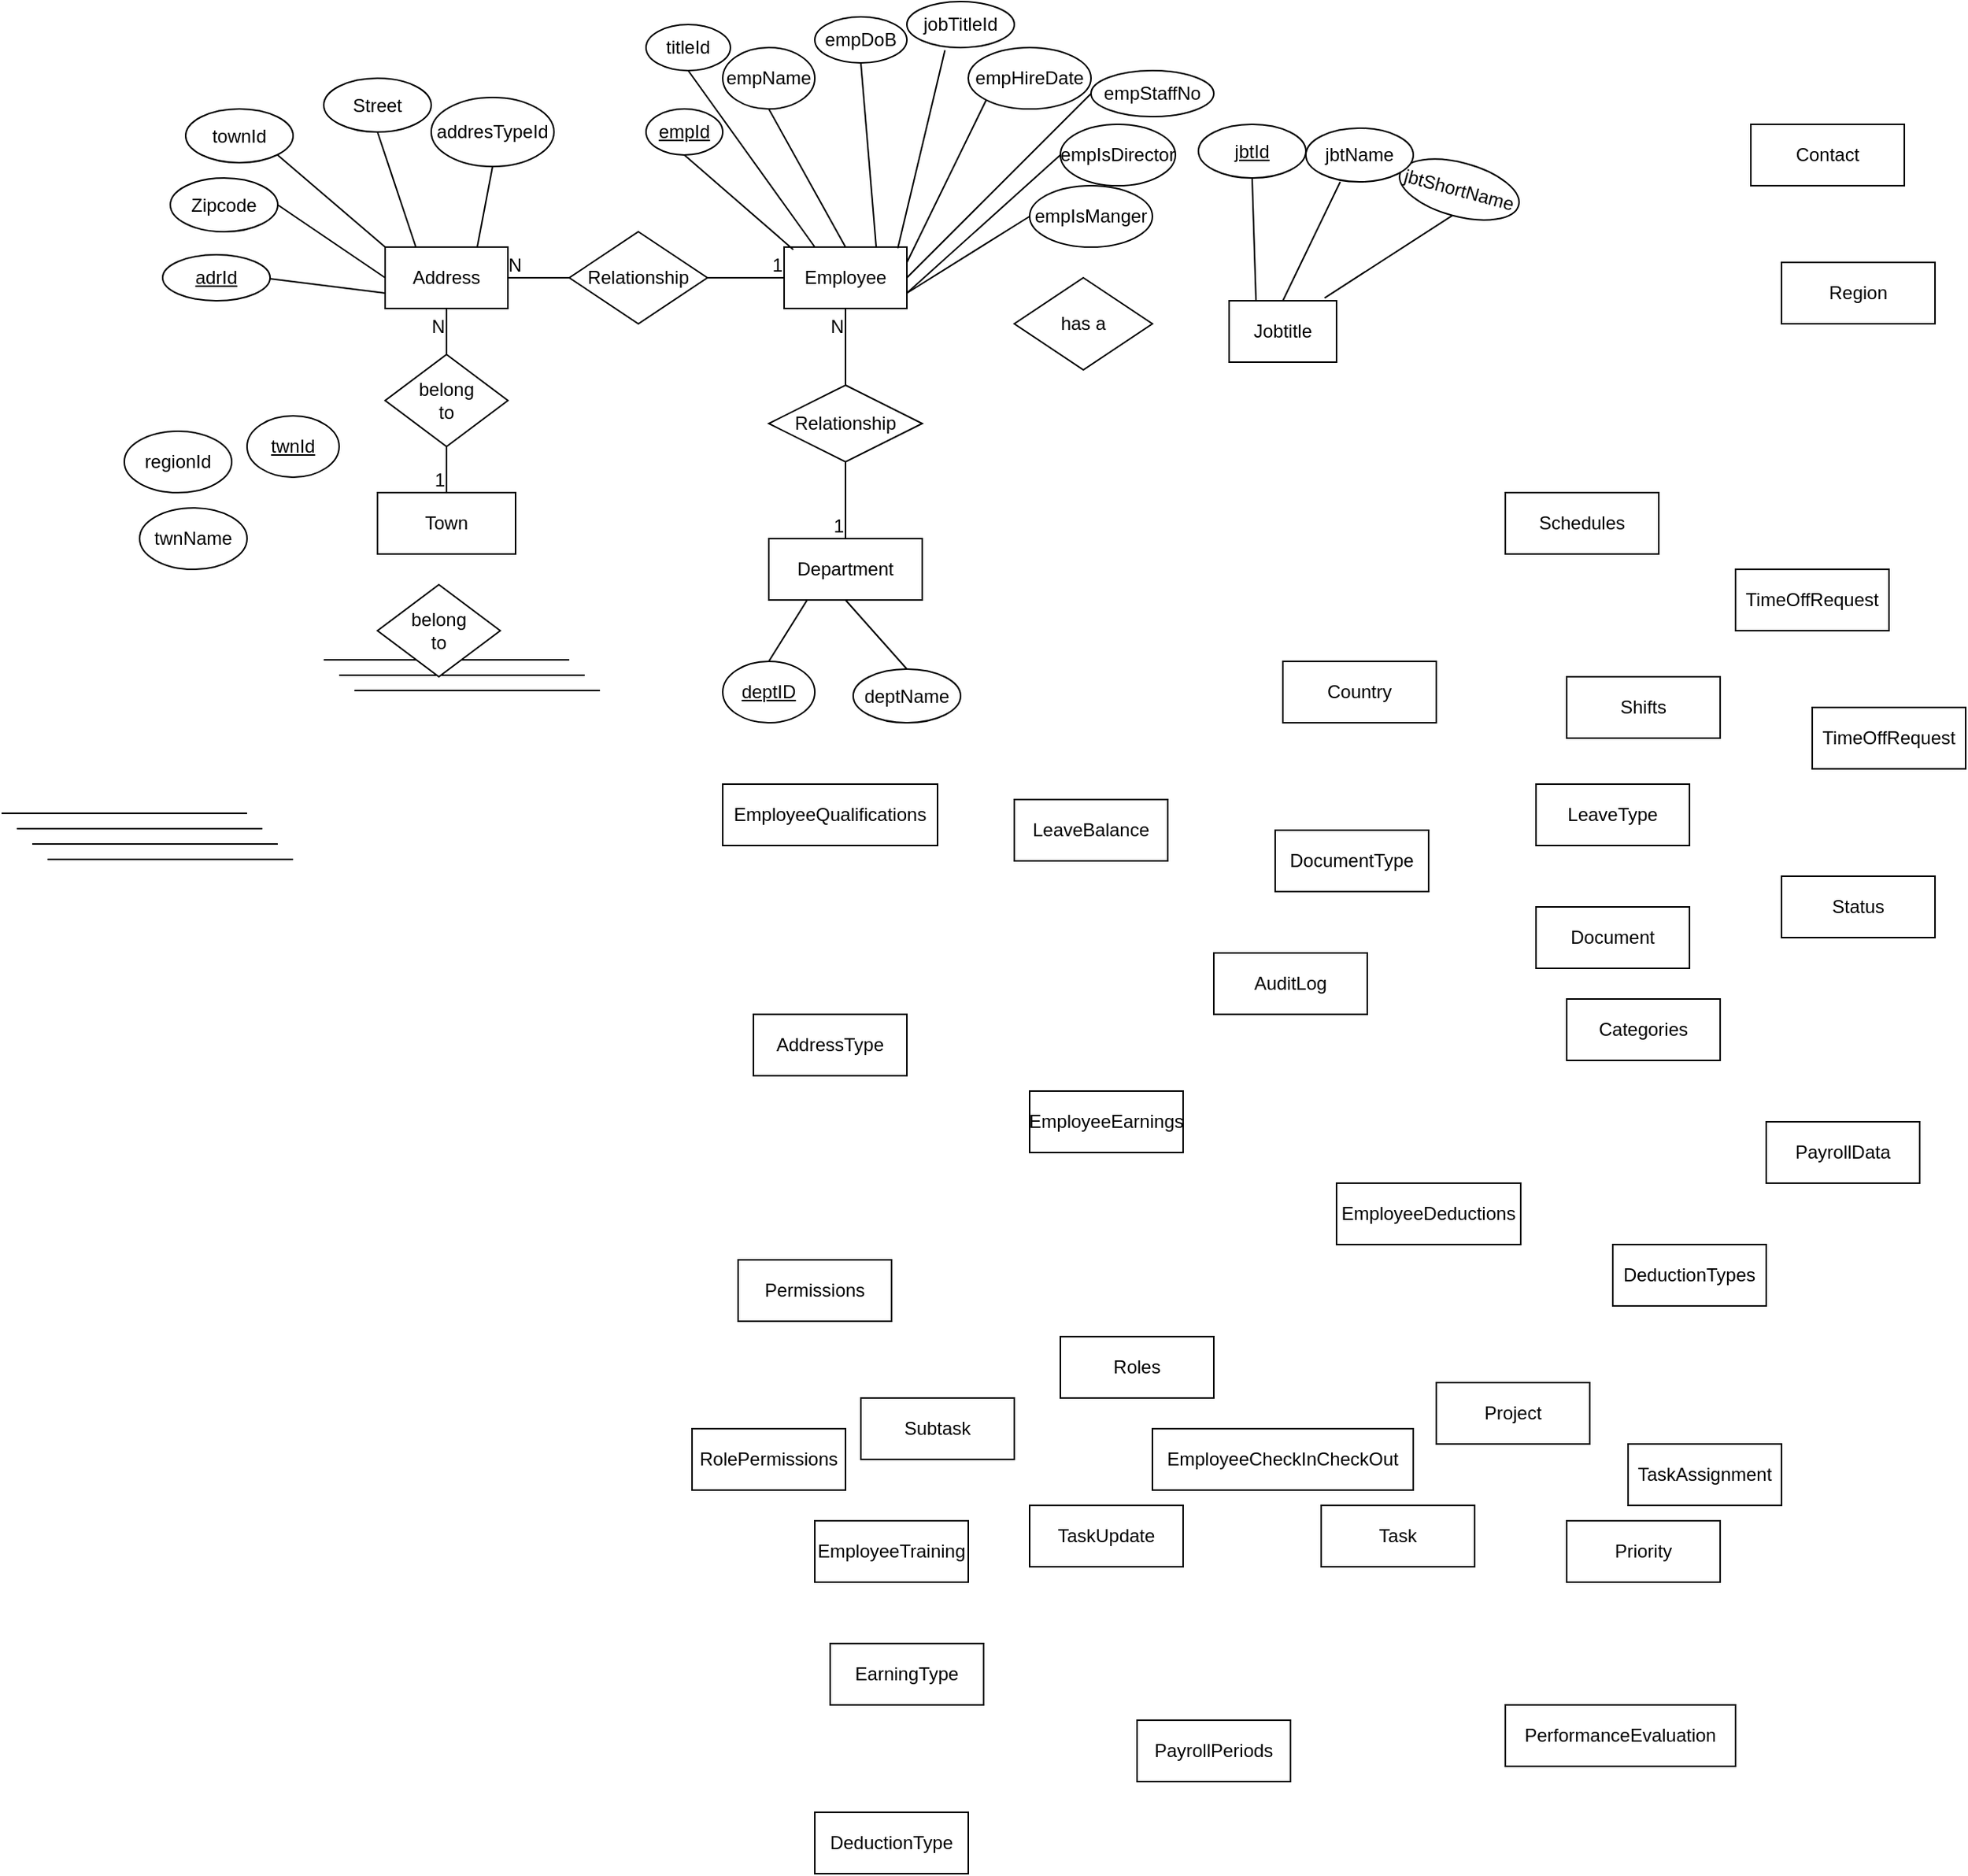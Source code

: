 <mxfile version="24.0.7" type="github">
  <diagram id="R2lEEEUBdFMjLlhIrx00" name="Page-1">
    <mxGraphModel dx="1985" dy="535" grid="1" gridSize="10" guides="1" tooltips="1" connect="1" arrows="1" fold="1" page="1" pageScale="1" pageWidth="1100" pageHeight="850" math="0" shadow="0" extFonts="Permanent Marker^https://fonts.googleapis.com/css?family=Permanent+Marker">
      <root>
        <mxCell id="0" />
        <mxCell id="1" parent="0" />
        <mxCell id="jvm0_4f4kA9kSQbvEdQE-1" value="Employee" style="whiteSpace=wrap;html=1;align=center;" vertex="1" parent="1">
          <mxGeometry x="100" y="160" width="80" height="40" as="geometry" />
        </mxCell>
        <mxCell id="jvm0_4f4kA9kSQbvEdQE-2" value="Department" style="whiteSpace=wrap;html=1;align=center;" vertex="1" parent="1">
          <mxGeometry x="90" y="350" width="100" height="40" as="geometry" />
        </mxCell>
        <mxCell id="jvm0_4f4kA9kSQbvEdQE-3" value="Relationship" style="shape=rhombus;perimeter=rhombusPerimeter;whiteSpace=wrap;html=1;align=center;" vertex="1" parent="1">
          <mxGeometry x="90" y="250" width="100" height="50" as="geometry" />
        </mxCell>
        <mxCell id="jvm0_4f4kA9kSQbvEdQE-4" value="" style="endArrow=none;html=1;rounded=0;exitX=0.5;exitY=1;exitDx=0;exitDy=0;entryX=0.5;entryY=0;entryDx=0;entryDy=0;" edge="1" parent="1" source="jvm0_4f4kA9kSQbvEdQE-3" target="jvm0_4f4kA9kSQbvEdQE-2">
          <mxGeometry relative="1" as="geometry">
            <mxPoint x="350" y="340" as="sourcePoint" />
            <mxPoint x="510" y="340" as="targetPoint" />
          </mxGeometry>
        </mxCell>
        <mxCell id="jvm0_4f4kA9kSQbvEdQE-5" value="1" style="resizable=0;html=1;whiteSpace=wrap;align=right;verticalAlign=bottom;" connectable="0" vertex="1" parent="jvm0_4f4kA9kSQbvEdQE-4">
          <mxGeometry x="1" relative="1" as="geometry" />
        </mxCell>
        <mxCell id="jvm0_4f4kA9kSQbvEdQE-6" value="" style="endArrow=none;html=1;rounded=0;exitX=0.5;exitY=0;exitDx=0;exitDy=0;entryX=0.5;entryY=1;entryDx=0;entryDy=0;" edge="1" parent="1" source="jvm0_4f4kA9kSQbvEdQE-3" target="jvm0_4f4kA9kSQbvEdQE-1">
          <mxGeometry relative="1" as="geometry">
            <mxPoint x="350" y="340" as="sourcePoint" />
            <mxPoint x="510" y="340" as="targetPoint" />
          </mxGeometry>
        </mxCell>
        <mxCell id="jvm0_4f4kA9kSQbvEdQE-7" value="N" style="resizable=0;html=1;whiteSpace=wrap;align=right;verticalAlign=bottom;direction=south;" connectable="0" vertex="1" parent="jvm0_4f4kA9kSQbvEdQE-6">
          <mxGeometry x="1" relative="1" as="geometry">
            <mxPoint y="20" as="offset" />
          </mxGeometry>
        </mxCell>
        <mxCell id="jvm0_4f4kA9kSQbvEdQE-8" value="Jobtitle" style="whiteSpace=wrap;html=1;align=center;" vertex="1" parent="1">
          <mxGeometry x="390" y="195" width="70" height="40" as="geometry" />
        </mxCell>
        <mxCell id="jvm0_4f4kA9kSQbvEdQE-9" value="Address" style="whiteSpace=wrap;html=1;align=center;" vertex="1" parent="1">
          <mxGeometry x="-160" y="160" width="80" height="40" as="geometry" />
        </mxCell>
        <mxCell id="jvm0_4f4kA9kSQbvEdQE-11" value="Contact" style="whiteSpace=wrap;html=1;align=center;" vertex="1" parent="1">
          <mxGeometry x="730" y="80" width="100" height="40" as="geometry" />
        </mxCell>
        <mxCell id="jvm0_4f4kA9kSQbvEdQE-12" value="Region" style="whiteSpace=wrap;html=1;align=center;" vertex="1" parent="1">
          <mxGeometry x="750" y="170" width="100" height="40" as="geometry" />
        </mxCell>
        <mxCell id="jvm0_4f4kA9kSQbvEdQE-13" value="Town" style="whiteSpace=wrap;html=1;align=center;" vertex="1" parent="1">
          <mxGeometry x="-165" y="320" width="90" height="40" as="geometry" />
        </mxCell>
        <mxCell id="jvm0_4f4kA9kSQbvEdQE-14" value="TimeOffRequest" style="whiteSpace=wrap;html=1;align=center;" vertex="1" parent="1">
          <mxGeometry x="720" y="370" width="100" height="40" as="geometry" />
        </mxCell>
        <mxCell id="jvm0_4f4kA9kSQbvEdQE-15" value="Country" style="whiteSpace=wrap;html=1;align=center;" vertex="1" parent="1">
          <mxGeometry x="425" y="430" width="100" height="40" as="geometry" />
        </mxCell>
        <mxCell id="jvm0_4f4kA9kSQbvEdQE-16" value="Categories" style="whiteSpace=wrap;html=1;align=center;" vertex="1" parent="1">
          <mxGeometry x="610" y="650" width="100" height="40" as="geometry" />
        </mxCell>
        <mxCell id="jvm0_4f4kA9kSQbvEdQE-17" value="AddressType" style="whiteSpace=wrap;html=1;align=center;" vertex="1" parent="1">
          <mxGeometry x="80" y="660" width="100" height="40" as="geometry" />
        </mxCell>
        <mxCell id="jvm0_4f4kA9kSQbvEdQE-18" value="Shifts" style="whiteSpace=wrap;html=1;align=center;" vertex="1" parent="1">
          <mxGeometry x="610" y="440" width="100" height="40" as="geometry" />
        </mxCell>
        <mxCell id="jvm0_4f4kA9kSQbvEdQE-19" value="Schedules" style="whiteSpace=wrap;html=1;align=center;" vertex="1" parent="1">
          <mxGeometry x="570" y="320" width="100" height="40" as="geometry" />
        </mxCell>
        <mxCell id="jvm0_4f4kA9kSQbvEdQE-20" value="AuditLog" style="whiteSpace=wrap;html=1;align=center;" vertex="1" parent="1">
          <mxGeometry x="380" y="620" width="100" height="40" as="geometry" />
        </mxCell>
        <mxCell id="jvm0_4f4kA9kSQbvEdQE-21" value="Status" style="whiteSpace=wrap;html=1;align=center;" vertex="1" parent="1">
          <mxGeometry x="750" y="570" width="100" height="40" as="geometry" />
        </mxCell>
        <mxCell id="jvm0_4f4kA9kSQbvEdQE-22" value="EmployeeQualifications" style="whiteSpace=wrap;html=1;align=center;" vertex="1" parent="1">
          <mxGeometry x="60" y="510" width="140" height="40" as="geometry" />
        </mxCell>
        <mxCell id="jvm0_4f4kA9kSQbvEdQE-23" value="LeaveBalance" style="whiteSpace=wrap;html=1;align=center;" vertex="1" parent="1">
          <mxGeometry x="250" y="520" width="100" height="40" as="geometry" />
        </mxCell>
        <mxCell id="jvm0_4f4kA9kSQbvEdQE-24" value="LeaveType" style="whiteSpace=wrap;html=1;align=center;" vertex="1" parent="1">
          <mxGeometry x="590" y="510" width="100" height="40" as="geometry" />
        </mxCell>
        <mxCell id="jvm0_4f4kA9kSQbvEdQE-25" value="TimeOffRequest" style="whiteSpace=wrap;html=1;align=center;" vertex="1" parent="1">
          <mxGeometry x="770" y="460" width="100" height="40" as="geometry" />
        </mxCell>
        <mxCell id="jvm0_4f4kA9kSQbvEdQE-26" value="DocumentType" style="whiteSpace=wrap;html=1;align=center;" vertex="1" parent="1">
          <mxGeometry x="420" y="540" width="100" height="40" as="geometry" />
        </mxCell>
        <mxCell id="jvm0_4f4kA9kSQbvEdQE-27" value="Document" style="whiteSpace=wrap;html=1;align=center;" vertex="1" parent="1">
          <mxGeometry x="590" y="590" width="100" height="40" as="geometry" />
        </mxCell>
        <mxCell id="jvm0_4f4kA9kSQbvEdQE-28" value="PayrollData" style="whiteSpace=wrap;html=1;align=center;" vertex="1" parent="1">
          <mxGeometry x="740" y="730" width="100" height="40" as="geometry" />
        </mxCell>
        <mxCell id="jvm0_4f4kA9kSQbvEdQE-29" value="RolePermissions" style="whiteSpace=wrap;html=1;align=center;" vertex="1" parent="1">
          <mxGeometry x="40" y="930" width="100" height="40" as="geometry" />
        </mxCell>
        <mxCell id="jvm0_4f4kA9kSQbvEdQE-30" value="Permissions" style="whiteSpace=wrap;html=1;align=center;" vertex="1" parent="1">
          <mxGeometry x="70" y="820" width="100" height="40" as="geometry" />
        </mxCell>
        <mxCell id="jvm0_4f4kA9kSQbvEdQE-31" value="Roles" style="whiteSpace=wrap;html=1;align=center;" vertex="1" parent="1">
          <mxGeometry x="280" y="870" width="100" height="40" as="geometry" />
        </mxCell>
        <mxCell id="jvm0_4f4kA9kSQbvEdQE-32" value="DeductionTypes" style="whiteSpace=wrap;html=1;align=center;" vertex="1" parent="1">
          <mxGeometry x="640" y="810" width="100" height="40" as="geometry" />
        </mxCell>
        <mxCell id="jvm0_4f4kA9kSQbvEdQE-33" value="EmployeeDeductions" style="whiteSpace=wrap;html=1;align=center;" vertex="1" parent="1">
          <mxGeometry x="460" y="770" width="120" height="40" as="geometry" />
        </mxCell>
        <mxCell id="jvm0_4f4kA9kSQbvEdQE-34" value="EmployeeEarnings" style="whiteSpace=wrap;html=1;align=center;" vertex="1" parent="1">
          <mxGeometry x="260" y="710" width="100" height="40" as="geometry" />
        </mxCell>
        <mxCell id="jvm0_4f4kA9kSQbvEdQE-35" value="Subtask" style="whiteSpace=wrap;html=1;align=center;" vertex="1" parent="1">
          <mxGeometry x="150" y="910" width="100" height="40" as="geometry" />
        </mxCell>
        <mxCell id="jvm0_4f4kA9kSQbvEdQE-36" value="TaskUpdate" style="whiteSpace=wrap;html=1;align=center;" vertex="1" parent="1">
          <mxGeometry x="260" y="980" width="100" height="40" as="geometry" />
        </mxCell>
        <mxCell id="jvm0_4f4kA9kSQbvEdQE-37" value="TaskAssignment" style="whiteSpace=wrap;html=1;align=center;" vertex="1" parent="1">
          <mxGeometry x="650" y="940" width="100" height="40" as="geometry" />
        </mxCell>
        <mxCell id="jvm0_4f4kA9kSQbvEdQE-38" value="Task" style="whiteSpace=wrap;html=1;align=center;" vertex="1" parent="1">
          <mxGeometry x="450" y="980" width="100" height="40" as="geometry" />
        </mxCell>
        <mxCell id="jvm0_4f4kA9kSQbvEdQE-39" value="Project" style="whiteSpace=wrap;html=1;align=center;" vertex="1" parent="1">
          <mxGeometry x="525" y="900" width="100" height="40" as="geometry" />
        </mxCell>
        <mxCell id="jvm0_4f4kA9kSQbvEdQE-41" value="EmployeeCheckInCheckOut" style="whiteSpace=wrap;html=1;align=center;" vertex="1" parent="1">
          <mxGeometry x="340" y="930" width="170" height="40" as="geometry" />
        </mxCell>
        <mxCell id="jvm0_4f4kA9kSQbvEdQE-42" value="Priority" style="whiteSpace=wrap;html=1;align=center;" vertex="1" parent="1">
          <mxGeometry x="610" y="990" width="100" height="40" as="geometry" />
        </mxCell>
        <mxCell id="jvm0_4f4kA9kSQbvEdQE-43" value="EmployeeTraining" style="whiteSpace=wrap;html=1;align=center;" vertex="1" parent="1">
          <mxGeometry x="120" y="990" width="100" height="40" as="geometry" />
        </mxCell>
        <mxCell id="jvm0_4f4kA9kSQbvEdQE-49" value="DeductionType" style="whiteSpace=wrap;html=1;align=center;" vertex="1" parent="1">
          <mxGeometry x="120" y="1180" width="100" height="40" as="geometry" />
        </mxCell>
        <mxCell id="jvm0_4f4kA9kSQbvEdQE-50" value="EarningType" style="whiteSpace=wrap;html=1;align=center;" vertex="1" parent="1">
          <mxGeometry x="130" y="1070" width="100" height="40" as="geometry" />
        </mxCell>
        <mxCell id="jvm0_4f4kA9kSQbvEdQE-51" value="PerformanceEvaluation" style="whiteSpace=wrap;html=1;align=center;" vertex="1" parent="1">
          <mxGeometry x="570" y="1110" width="150" height="40" as="geometry" />
        </mxCell>
        <mxCell id="jvm0_4f4kA9kSQbvEdQE-52" value="PayrollPeriods" style="whiteSpace=wrap;html=1;align=center;" vertex="1" parent="1">
          <mxGeometry x="330" y="1120" width="100" height="40" as="geometry" />
        </mxCell>
        <mxCell id="jvm0_4f4kA9kSQbvEdQE-58" value="empId" style="ellipse;whiteSpace=wrap;html=1;align=center;fontStyle=4;" vertex="1" parent="1">
          <mxGeometry x="10" y="70" width="50" height="30" as="geometry" />
        </mxCell>
        <mxCell id="jvm0_4f4kA9kSQbvEdQE-59" value="empName" style="ellipse;whiteSpace=wrap;html=1;align=center;" vertex="1" parent="1">
          <mxGeometry x="60" y="30" width="60" height="40" as="geometry" />
        </mxCell>
        <mxCell id="jvm0_4f4kA9kSQbvEdQE-60" value="empDoB" style="ellipse;whiteSpace=wrap;html=1;align=center;" vertex="1" parent="1">
          <mxGeometry x="120" y="10" width="60" height="30" as="geometry" />
        </mxCell>
        <mxCell id="jvm0_4f4kA9kSQbvEdQE-61" value="empIsManger" style="ellipse;whiteSpace=wrap;html=1;align=center;" vertex="1" parent="1">
          <mxGeometry x="260" y="120" width="80" height="40" as="geometry" />
        </mxCell>
        <mxCell id="jvm0_4f4kA9kSQbvEdQE-62" value="empIsDirector" style="ellipse;whiteSpace=wrap;html=1;align=center;" vertex="1" parent="1">
          <mxGeometry x="280" y="80" width="75" height="40" as="geometry" />
        </mxCell>
        <mxCell id="jvm0_4f4kA9kSQbvEdQE-63" value="empStaffNo" style="ellipse;whiteSpace=wrap;html=1;align=center;" vertex="1" parent="1">
          <mxGeometry x="300" y="45" width="80" height="30" as="geometry" />
        </mxCell>
        <mxCell id="jvm0_4f4kA9kSQbvEdQE-64" value="titleId" style="ellipse;whiteSpace=wrap;html=1;align=center;" vertex="1" parent="1">
          <mxGeometry x="10" y="15" width="55" height="30" as="geometry" />
        </mxCell>
        <mxCell id="jvm0_4f4kA9kSQbvEdQE-65" value="jobTitleId" style="ellipse;whiteSpace=wrap;html=1;align=center;" vertex="1" parent="1">
          <mxGeometry x="180" width="70" height="30" as="geometry" />
        </mxCell>
        <mxCell id="jvm0_4f4kA9kSQbvEdQE-66" value="" style="endArrow=none;html=1;rounded=0;exitX=0.5;exitY=1;exitDx=0;exitDy=0;entryX=0.074;entryY=0.04;entryDx=0;entryDy=0;entryPerimeter=0;" edge="1" parent="1" source="jvm0_4f4kA9kSQbvEdQE-58" target="jvm0_4f4kA9kSQbvEdQE-1">
          <mxGeometry relative="1" as="geometry">
            <mxPoint x="220" y="320" as="sourcePoint" />
            <mxPoint x="163" y="208" as="targetPoint" />
          </mxGeometry>
        </mxCell>
        <mxCell id="jvm0_4f4kA9kSQbvEdQE-67" value="" style="endArrow=none;html=1;rounded=0;exitX=0.5;exitY=1;exitDx=0;exitDy=0;entryX=0.5;entryY=0;entryDx=0;entryDy=0;" edge="1" parent="1" source="jvm0_4f4kA9kSQbvEdQE-59" target="jvm0_4f4kA9kSQbvEdQE-1">
          <mxGeometry relative="1" as="geometry">
            <mxPoint x="75" y="125" as="sourcePoint" />
            <mxPoint x="173" y="218" as="targetPoint" />
          </mxGeometry>
        </mxCell>
        <mxCell id="jvm0_4f4kA9kSQbvEdQE-68" value="" style="endArrow=none;html=1;rounded=0;exitX=0.5;exitY=1;exitDx=0;exitDy=0;entryX=0.75;entryY=0;entryDx=0;entryDy=0;" edge="1" parent="1" source="jvm0_4f4kA9kSQbvEdQE-60" target="jvm0_4f4kA9kSQbvEdQE-1">
          <mxGeometry relative="1" as="geometry">
            <mxPoint x="220" y="320" as="sourcePoint" />
            <mxPoint x="380" y="320" as="targetPoint" />
          </mxGeometry>
        </mxCell>
        <mxCell id="jvm0_4f4kA9kSQbvEdQE-69" value="deptID" style="ellipse;whiteSpace=wrap;html=1;align=center;fontStyle=4;" vertex="1" parent="1">
          <mxGeometry x="60" y="430" width="60" height="40" as="geometry" />
        </mxCell>
        <mxCell id="jvm0_4f4kA9kSQbvEdQE-70" value="deptName" style="ellipse;whiteSpace=wrap;html=1;align=center;" vertex="1" parent="1">
          <mxGeometry x="145" y="435" width="70" height="35" as="geometry" />
        </mxCell>
        <mxCell id="jvm0_4f4kA9kSQbvEdQE-71" value="empHireDate" style="ellipse;whiteSpace=wrap;html=1;align=center;" vertex="1" parent="1">
          <mxGeometry x="220" y="30" width="80" height="40" as="geometry" />
        </mxCell>
        <mxCell id="jvm0_4f4kA9kSQbvEdQE-74" value="" style="endArrow=none;html=1;rounded=0;exitX=0.5;exitY=0;exitDx=0;exitDy=0;entryX=0.25;entryY=1;entryDx=0;entryDy=0;" edge="1" parent="1" source="jvm0_4f4kA9kSQbvEdQE-69" target="jvm0_4f4kA9kSQbvEdQE-2">
          <mxGeometry relative="1" as="geometry">
            <mxPoint x="220" y="310" as="sourcePoint" />
            <mxPoint x="380" y="310" as="targetPoint" />
          </mxGeometry>
        </mxCell>
        <mxCell id="jvm0_4f4kA9kSQbvEdQE-75" value="" style="endArrow=none;html=1;rounded=0;exitX=0.5;exitY=0;exitDx=0;exitDy=0;entryX=0.5;entryY=1;entryDx=0;entryDy=0;" edge="1" parent="1" source="jvm0_4f4kA9kSQbvEdQE-70" target="jvm0_4f4kA9kSQbvEdQE-2">
          <mxGeometry relative="1" as="geometry">
            <mxPoint x="60" y="440" as="sourcePoint" />
            <mxPoint x="85" y="400" as="targetPoint" />
          </mxGeometry>
        </mxCell>
        <mxCell id="jvm0_4f4kA9kSQbvEdQE-80" value="" style="endArrow=none;html=1;rounded=0;exitX=0;exitY=1;exitDx=0;exitDy=0;entryX=1;entryY=0.25;entryDx=0;entryDy=0;" edge="1" parent="1" source="jvm0_4f4kA9kSQbvEdQE-71" target="jvm0_4f4kA9kSQbvEdQE-1">
          <mxGeometry relative="1" as="geometry">
            <mxPoint x="170" y="90" as="sourcePoint" />
            <mxPoint x="135" y="160" as="targetPoint" />
          </mxGeometry>
        </mxCell>
        <mxCell id="jvm0_4f4kA9kSQbvEdQE-81" value="" style="endArrow=none;html=1;rounded=0;exitX=0;exitY=0.5;exitDx=0;exitDy=0;entryX=1;entryY=0.5;entryDx=0;entryDy=0;" edge="1" parent="1" source="jvm0_4f4kA9kSQbvEdQE-63" target="jvm0_4f4kA9kSQbvEdQE-1">
          <mxGeometry relative="1" as="geometry">
            <mxPoint x="180" y="100" as="sourcePoint" />
            <mxPoint x="180" y="170" as="targetPoint" />
          </mxGeometry>
        </mxCell>
        <mxCell id="jvm0_4f4kA9kSQbvEdQE-82" value="" style="endArrow=none;html=1;rounded=0;exitX=0;exitY=0.5;exitDx=0;exitDy=0;entryX=1;entryY=0.75;entryDx=0;entryDy=0;" edge="1" parent="1" source="jvm0_4f4kA9kSQbvEdQE-62" target="jvm0_4f4kA9kSQbvEdQE-1">
          <mxGeometry relative="1" as="geometry">
            <mxPoint x="190" y="110" as="sourcePoint" />
            <mxPoint x="155" y="180" as="targetPoint" />
          </mxGeometry>
        </mxCell>
        <mxCell id="jvm0_4f4kA9kSQbvEdQE-84" value="" style="endArrow=none;html=1;rounded=0;exitX=0.354;exitY=1.06;exitDx=0;exitDy=0;entryX=0.926;entryY=0.02;entryDx=0;entryDy=0;exitPerimeter=0;entryPerimeter=0;" edge="1" parent="1" source="jvm0_4f4kA9kSQbvEdQE-65" target="jvm0_4f4kA9kSQbvEdQE-1">
          <mxGeometry relative="1" as="geometry">
            <mxPoint x="210" y="130" as="sourcePoint" />
            <mxPoint x="175" y="200" as="targetPoint" />
          </mxGeometry>
        </mxCell>
        <mxCell id="jvm0_4f4kA9kSQbvEdQE-87" value="" style="endArrow=none;html=1;rounded=0;entryX=0;entryY=0.5;entryDx=0;entryDy=0;" edge="1" parent="1" target="jvm0_4f4kA9kSQbvEdQE-61">
          <mxGeometry relative="1" as="geometry">
            <mxPoint x="180" y="190" as="sourcePoint" />
            <mxPoint x="262" y="263" as="targetPoint" />
          </mxGeometry>
        </mxCell>
        <mxCell id="jvm0_4f4kA9kSQbvEdQE-88" value="jbtShortName" style="ellipse;whiteSpace=wrap;html=1;align=center;rotation=15;" vertex="1" parent="1">
          <mxGeometry x="500" y="105" width="80" height="35" as="geometry" />
        </mxCell>
        <mxCell id="jvm0_4f4kA9kSQbvEdQE-89" value="jbtName" style="ellipse;whiteSpace=wrap;html=1;align=center;" vertex="1" parent="1">
          <mxGeometry x="440" y="82.5" width="70" height="35" as="geometry" />
        </mxCell>
        <mxCell id="jvm0_4f4kA9kSQbvEdQE-90" value="addresTypeId" style="ellipse;whiteSpace=wrap;html=1;align=center;" vertex="1" parent="1">
          <mxGeometry x="-130" y="62.5" width="80" height="45" as="geometry" />
        </mxCell>
        <mxCell id="jvm0_4f4kA9kSQbvEdQE-91" value="Zipcode" style="ellipse;whiteSpace=wrap;html=1;align=center;" vertex="1" parent="1">
          <mxGeometry x="-300" y="115" width="70" height="35" as="geometry" />
        </mxCell>
        <mxCell id="jvm0_4f4kA9kSQbvEdQE-92" value="Street" style="ellipse;whiteSpace=wrap;html=1;align=center;" vertex="1" parent="1">
          <mxGeometry x="-200" y="50" width="70" height="35" as="geometry" />
        </mxCell>
        <mxCell id="jvm0_4f4kA9kSQbvEdQE-93" value="townId" style="ellipse;whiteSpace=wrap;html=1;align=center;" vertex="1" parent="1">
          <mxGeometry x="-290" y="70" width="70" height="35" as="geometry" />
        </mxCell>
        <mxCell id="jvm0_4f4kA9kSQbvEdQE-98" value="&lt;u&gt;jbtId&lt;/u&gt;" style="ellipse;whiteSpace=wrap;html=1;align=center;" vertex="1" parent="1">
          <mxGeometry x="370" y="80" width="70" height="35" as="geometry" />
        </mxCell>
        <mxCell id="jvm0_4f4kA9kSQbvEdQE-99" value="Relationship" style="shape=rhombus;perimeter=rhombusPerimeter;whiteSpace=wrap;html=1;align=center;" vertex="1" parent="1">
          <mxGeometry x="-40" y="150" width="90" height="60" as="geometry" />
        </mxCell>
        <mxCell id="jvm0_4f4kA9kSQbvEdQE-100" value="" style="endArrow=none;html=1;rounded=0;entryX=1;entryY=0.5;entryDx=0;entryDy=0;" edge="1" parent="1" source="jvm0_4f4kA9kSQbvEdQE-99" target="jvm0_4f4kA9kSQbvEdQE-9">
          <mxGeometry relative="1" as="geometry">
            <mxPoint x="-30" y="260" as="sourcePoint" />
            <mxPoint x="130" y="260" as="targetPoint" />
          </mxGeometry>
        </mxCell>
        <mxCell id="jvm0_4f4kA9kSQbvEdQE-101" value="N" style="resizable=0;html=1;whiteSpace=wrap;align=right;verticalAlign=bottom;" connectable="0" vertex="1" parent="jvm0_4f4kA9kSQbvEdQE-100">
          <mxGeometry x="1" relative="1" as="geometry">
            <mxPoint x="10" as="offset" />
          </mxGeometry>
        </mxCell>
        <mxCell id="jvm0_4f4kA9kSQbvEdQE-102" value="" style="endArrow=none;html=1;rounded=0;exitX=1;exitY=0.5;exitDx=0;exitDy=0;entryX=0;entryY=0.5;entryDx=0;entryDy=0;" edge="1" parent="1" source="jvm0_4f4kA9kSQbvEdQE-99" target="jvm0_4f4kA9kSQbvEdQE-1">
          <mxGeometry relative="1" as="geometry">
            <mxPoint x="-30" y="260" as="sourcePoint" />
            <mxPoint x="130" y="260" as="targetPoint" />
          </mxGeometry>
        </mxCell>
        <mxCell id="jvm0_4f4kA9kSQbvEdQE-103" value="1" style="resizable=0;html=1;whiteSpace=wrap;align=right;verticalAlign=bottom;" connectable="0" vertex="1" parent="jvm0_4f4kA9kSQbvEdQE-102">
          <mxGeometry x="1" relative="1" as="geometry" />
        </mxCell>
        <mxCell id="jvm0_4f4kA9kSQbvEdQE-105" value="" style="endArrow=none;html=1;rounded=0;exitX=0.5;exitY=1;exitDx=0;exitDy=0;entryX=0.25;entryY=0;entryDx=0;entryDy=0;" edge="1" parent="1" source="jvm0_4f4kA9kSQbvEdQE-92" target="jvm0_4f4kA9kSQbvEdQE-9">
          <mxGeometry relative="1" as="geometry">
            <mxPoint x="-240" y="249" as="sourcePoint" />
            <mxPoint x="-80" y="249" as="targetPoint" />
          </mxGeometry>
        </mxCell>
        <mxCell id="jvm0_4f4kA9kSQbvEdQE-106" value="" style="endArrow=none;html=1;rounded=0;exitX=1;exitY=1;exitDx=0;exitDy=0;entryX=0;entryY=0;entryDx=0;entryDy=0;" edge="1" parent="1" source="jvm0_4f4kA9kSQbvEdQE-93" target="jvm0_4f4kA9kSQbvEdQE-9">
          <mxGeometry relative="1" as="geometry">
            <mxPoint x="-230" y="259" as="sourcePoint" />
            <mxPoint x="-70" y="259" as="targetPoint" />
          </mxGeometry>
        </mxCell>
        <mxCell id="jvm0_4f4kA9kSQbvEdQE-107" value="" style="endArrow=none;html=1;rounded=0;exitX=1;exitY=0.5;exitDx=0;exitDy=0;entryX=0;entryY=0.5;entryDx=0;entryDy=0;" edge="1" parent="1" source="jvm0_4f4kA9kSQbvEdQE-91" target="jvm0_4f4kA9kSQbvEdQE-9">
          <mxGeometry relative="1" as="geometry">
            <mxPoint x="-220" y="269" as="sourcePoint" />
            <mxPoint x="-60" y="269" as="targetPoint" />
          </mxGeometry>
        </mxCell>
        <mxCell id="jvm0_4f4kA9kSQbvEdQE-108" value="" style="endArrow=none;html=1;rounded=0;exitX=0.929;exitY=0.5;exitDx=0;exitDy=0;entryX=0;entryY=0.75;entryDx=0;entryDy=0;exitPerimeter=0;" edge="1" parent="1" source="jvm0_4f4kA9kSQbvEdQE-120" target="jvm0_4f4kA9kSQbvEdQE-9">
          <mxGeometry relative="1" as="geometry">
            <mxPoint x="-230" y="187.5" as="sourcePoint" />
            <mxPoint x="-50" y="279" as="targetPoint" />
          </mxGeometry>
        </mxCell>
        <mxCell id="jvm0_4f4kA9kSQbvEdQE-109" value="" style="endArrow=none;html=1;rounded=0;exitX=0.5;exitY=1;exitDx=0;exitDy=0;entryX=0.75;entryY=0;entryDx=0;entryDy=0;" edge="1" parent="1" source="jvm0_4f4kA9kSQbvEdQE-90" target="jvm0_4f4kA9kSQbvEdQE-9">
          <mxGeometry relative="1" as="geometry">
            <mxPoint x="-200" y="289" as="sourcePoint" />
            <mxPoint x="-40" y="289" as="targetPoint" />
          </mxGeometry>
        </mxCell>
        <mxCell id="jvm0_4f4kA9kSQbvEdQE-111" value="" style="endArrow=none;html=1;rounded=0;exitX=0.5;exitY=1;exitDx=0;exitDy=0;entryX=0.25;entryY=0;entryDx=0;entryDy=0;" edge="1" parent="1" source="jvm0_4f4kA9kSQbvEdQE-64" target="jvm0_4f4kA9kSQbvEdQE-1">
          <mxGeometry relative="1" as="geometry">
            <mxPoint x="45" y="110" as="sourcePoint" />
            <mxPoint x="116" y="172" as="targetPoint" />
          </mxGeometry>
        </mxCell>
        <mxCell id="jvm0_4f4kA9kSQbvEdQE-112" value="belong&lt;div&gt;to&lt;/div&gt;" style="shape=rhombus;perimeter=rhombusPerimeter;whiteSpace=wrap;html=1;align=center;" vertex="1" parent="1">
          <mxGeometry x="-160" y="230" width="80" height="60" as="geometry" />
        </mxCell>
        <mxCell id="jvm0_4f4kA9kSQbvEdQE-113" value="" style="endArrow=none;html=1;rounded=0;exitX=0.5;exitY=1;exitDx=0;exitDy=0;entryX=0.5;entryY=0;entryDx=0;entryDy=0;" edge="1" parent="1" source="jvm0_4f4kA9kSQbvEdQE-112" target="jvm0_4f4kA9kSQbvEdQE-13">
          <mxGeometry relative="1" as="geometry">
            <mxPoint x="60" y="190" as="sourcePoint" />
            <mxPoint x="110" y="190" as="targetPoint" />
          </mxGeometry>
        </mxCell>
        <mxCell id="jvm0_4f4kA9kSQbvEdQE-114" value="1" style="resizable=0;html=1;whiteSpace=wrap;align=right;verticalAlign=bottom;" connectable="0" vertex="1" parent="jvm0_4f4kA9kSQbvEdQE-113">
          <mxGeometry x="1" relative="1" as="geometry" />
        </mxCell>
        <mxCell id="jvm0_4f4kA9kSQbvEdQE-115" value="" style="endArrow=none;html=1;rounded=0;entryX=0.5;entryY=1;entryDx=0;entryDy=0;exitX=0.5;exitY=0;exitDx=0;exitDy=0;" edge="1" parent="1" source="jvm0_4f4kA9kSQbvEdQE-112" target="jvm0_4f4kA9kSQbvEdQE-9">
          <mxGeometry relative="1" as="geometry">
            <mxPoint x="-30" y="190" as="sourcePoint" />
            <mxPoint x="-70" y="190" as="targetPoint" />
          </mxGeometry>
        </mxCell>
        <mxCell id="jvm0_4f4kA9kSQbvEdQE-116" value="N" style="resizable=0;html=1;whiteSpace=wrap;align=right;verticalAlign=bottom;" connectable="0" vertex="1" parent="jvm0_4f4kA9kSQbvEdQE-115">
          <mxGeometry x="1" relative="1" as="geometry">
            <mxPoint y="20" as="offset" />
          </mxGeometry>
        </mxCell>
        <mxCell id="jvm0_4f4kA9kSQbvEdQE-118" value="regionId" style="ellipse;whiteSpace=wrap;html=1;align=center;" vertex="1" parent="1">
          <mxGeometry x="-330" y="280" width="70" height="40" as="geometry" />
        </mxCell>
        <mxCell id="jvm0_4f4kA9kSQbvEdQE-119" value="twnId" style="ellipse;whiteSpace=wrap;html=1;align=center;fontStyle=4;" vertex="1" parent="1">
          <mxGeometry x="-250" y="270" width="60" height="40" as="geometry" />
        </mxCell>
        <mxCell id="jvm0_4f4kA9kSQbvEdQE-120" value="&lt;u&gt;adrId&lt;/u&gt;" style="ellipse;whiteSpace=wrap;html=1;align=center;" vertex="1" parent="1">
          <mxGeometry x="-305" y="165" width="70" height="30" as="geometry" />
        </mxCell>
        <mxCell id="jvm0_4f4kA9kSQbvEdQE-124" value="twnName" style="ellipse;whiteSpace=wrap;html=1;align=center;" vertex="1" parent="1">
          <mxGeometry x="-320" y="330" width="70" height="40" as="geometry" />
        </mxCell>
        <mxCell id="jvm0_4f4kA9kSQbvEdQE-129" value="" style="endArrow=none;html=1;rounded=0;exitX=1;exitY=1;exitDx=0;exitDy=0;entryX=0.25;entryY=0;entryDx=0;entryDy=0;" edge="1" parent="1">
          <mxGeometry relative="1" as="geometry">
            <mxPoint x="-200" y="429" as="sourcePoint" />
            <mxPoint x="-40" y="429" as="targetPoint" />
          </mxGeometry>
        </mxCell>
        <mxCell id="jvm0_4f4kA9kSQbvEdQE-130" value="" style="endArrow=none;html=1;rounded=0;exitX=0.98;exitY=0.69;exitDx=0;exitDy=0;exitPerimeter=0;entryX=0;entryY=0.25;entryDx=0;entryDy=0;" edge="1" parent="1">
          <mxGeometry relative="1" as="geometry">
            <mxPoint x="-190" y="439" as="sourcePoint" />
            <mxPoint x="-30" y="439" as="targetPoint" />
          </mxGeometry>
        </mxCell>
        <mxCell id="jvm0_4f4kA9kSQbvEdQE-131" value="" style="endArrow=none;html=1;rounded=0;exitX=1;exitY=0.5;exitDx=0;exitDy=0;entryX=0;entryY=0.5;entryDx=0;entryDy=0;" edge="1" parent="1">
          <mxGeometry relative="1" as="geometry">
            <mxPoint x="-180" y="449" as="sourcePoint" />
            <mxPoint x="-20" y="449" as="targetPoint" />
          </mxGeometry>
        </mxCell>
        <mxCell id="jvm0_4f4kA9kSQbvEdQE-132" value="" style="endArrow=none;html=1;rounded=0;" edge="1" parent="1">
          <mxGeometry relative="1" as="geometry">
            <mxPoint x="-410" y="529" as="sourcePoint" />
            <mxPoint x="-250" y="529" as="targetPoint" />
          </mxGeometry>
        </mxCell>
        <mxCell id="jvm0_4f4kA9kSQbvEdQE-133" value="" style="endArrow=none;html=1;rounded=0;" edge="1" parent="1">
          <mxGeometry relative="1" as="geometry">
            <mxPoint x="-400" y="539" as="sourcePoint" />
            <mxPoint x="-240" y="539" as="targetPoint" />
          </mxGeometry>
        </mxCell>
        <mxCell id="jvm0_4f4kA9kSQbvEdQE-134" value="" style="endArrow=none;html=1;rounded=0;" edge="1" parent="1">
          <mxGeometry relative="1" as="geometry">
            <mxPoint x="-390" y="549" as="sourcePoint" />
            <mxPoint x="-230" y="549" as="targetPoint" />
          </mxGeometry>
        </mxCell>
        <mxCell id="jvm0_4f4kA9kSQbvEdQE-135" value="" style="endArrow=none;html=1;rounded=0;" edge="1" parent="1">
          <mxGeometry relative="1" as="geometry">
            <mxPoint x="-380" y="559" as="sourcePoint" />
            <mxPoint x="-220" y="559" as="targetPoint" />
          </mxGeometry>
        </mxCell>
        <mxCell id="jvm0_4f4kA9kSQbvEdQE-136" value="belong&lt;div&gt;to&lt;/div&gt;" style="shape=rhombus;perimeter=rhombusPerimeter;whiteSpace=wrap;html=1;align=center;" vertex="1" parent="1">
          <mxGeometry x="-165" y="380" width="80" height="60" as="geometry" />
        </mxCell>
        <mxCell id="jvm0_4f4kA9kSQbvEdQE-137" value="has a" style="shape=rhombus;perimeter=rhombusPerimeter;whiteSpace=wrap;html=1;align=center;" vertex="1" parent="1">
          <mxGeometry x="250" y="180" width="90" height="60" as="geometry" />
        </mxCell>
        <mxCell id="jvm0_4f4kA9kSQbvEdQE-139" value="" style="endArrow=none;html=1;rounded=0;entryX=0.5;entryY=1;entryDx=0;entryDy=0;exitX=0.25;exitY=0;exitDx=0;exitDy=0;" edge="1" parent="1" source="jvm0_4f4kA9kSQbvEdQE-8" target="jvm0_4f4kA9kSQbvEdQE-98">
          <mxGeometry relative="1" as="geometry">
            <mxPoint x="415" y="200" as="sourcePoint" />
            <mxPoint x="270" y="150" as="targetPoint" />
          </mxGeometry>
        </mxCell>
        <mxCell id="jvm0_4f4kA9kSQbvEdQE-140" value="" style="endArrow=none;html=1;rounded=0;entryX=0.32;entryY=1;entryDx=0;entryDy=0;entryPerimeter=0;exitX=0.5;exitY=0;exitDx=0;exitDy=0;" edge="1" parent="1" source="jvm0_4f4kA9kSQbvEdQE-8" target="jvm0_4f4kA9kSQbvEdQE-89">
          <mxGeometry relative="1" as="geometry">
            <mxPoint x="410" y="190" as="sourcePoint" />
            <mxPoint x="280" y="160" as="targetPoint" />
          </mxGeometry>
        </mxCell>
        <mxCell id="jvm0_4f4kA9kSQbvEdQE-141" value="" style="endArrow=none;html=1;rounded=0;entryX=0.5;entryY=1;entryDx=0;entryDy=0;exitX=0.889;exitY=-0.045;exitDx=0;exitDy=0;exitPerimeter=0;" edge="1" parent="1" source="jvm0_4f4kA9kSQbvEdQE-8" target="jvm0_4f4kA9kSQbvEdQE-88">
          <mxGeometry relative="1" as="geometry">
            <mxPoint x="210" y="220" as="sourcePoint" />
            <mxPoint x="290" y="170" as="targetPoint" />
          </mxGeometry>
        </mxCell>
      </root>
    </mxGraphModel>
  </diagram>
</mxfile>
